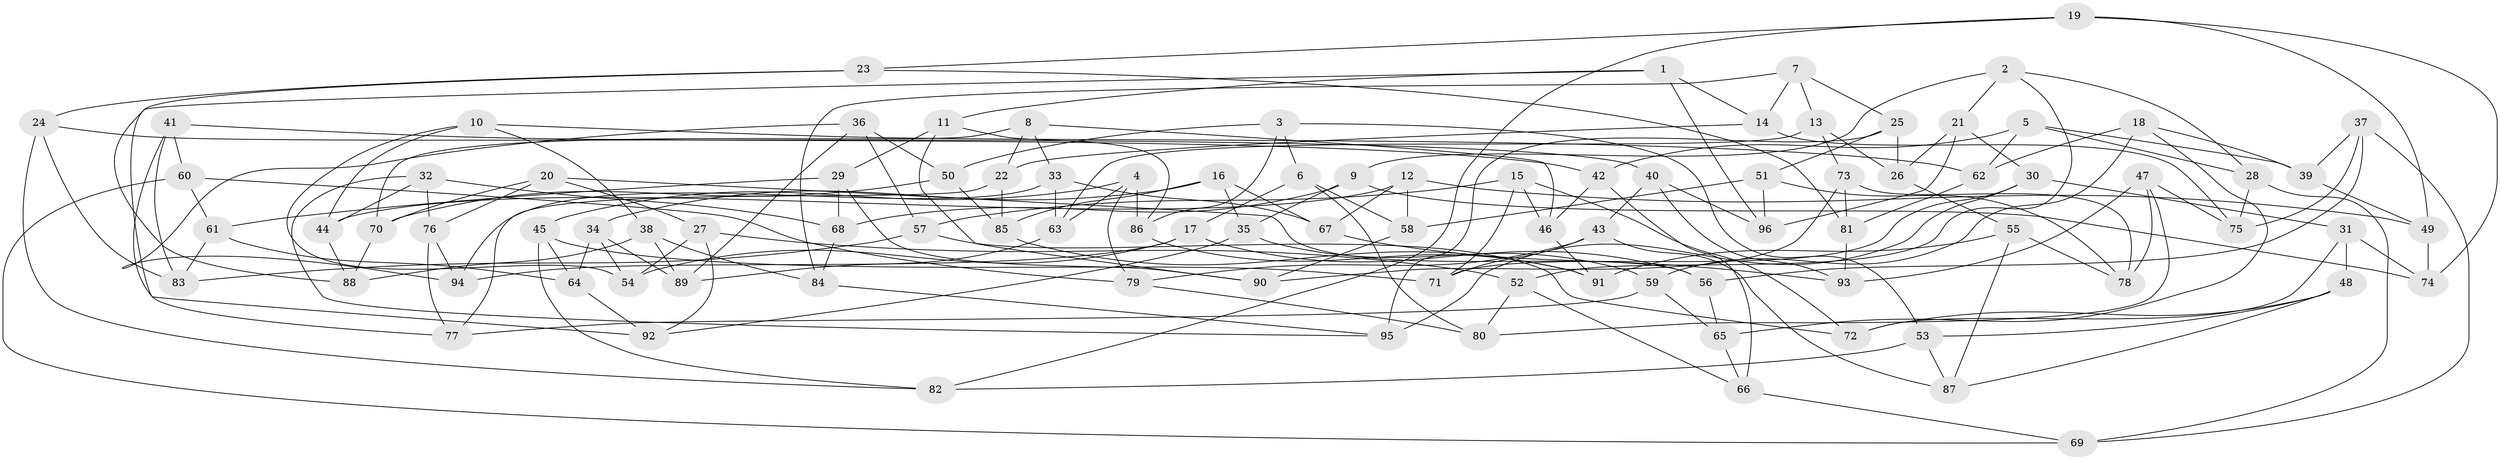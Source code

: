 // Generated by graph-tools (version 1.1) at 2025/11/02/27/25 16:11:49]
// undirected, 96 vertices, 192 edges
graph export_dot {
graph [start="1"]
  node [color=gray90,style=filled];
  1;
  2;
  3;
  4;
  5;
  6;
  7;
  8;
  9;
  10;
  11;
  12;
  13;
  14;
  15;
  16;
  17;
  18;
  19;
  20;
  21;
  22;
  23;
  24;
  25;
  26;
  27;
  28;
  29;
  30;
  31;
  32;
  33;
  34;
  35;
  36;
  37;
  38;
  39;
  40;
  41;
  42;
  43;
  44;
  45;
  46;
  47;
  48;
  49;
  50;
  51;
  52;
  53;
  54;
  55;
  56;
  57;
  58;
  59;
  60;
  61;
  62;
  63;
  64;
  65;
  66;
  67;
  68;
  69;
  70;
  71;
  72;
  73;
  74;
  75;
  76;
  77;
  78;
  79;
  80;
  81;
  82;
  83;
  84;
  85;
  86;
  87;
  88;
  89;
  90;
  91;
  92;
  93;
  94;
  95;
  96;
  1 -- 14;
  1 -- 11;
  1 -- 92;
  1 -- 96;
  2 -- 9;
  2 -- 52;
  2 -- 21;
  2 -- 28;
  3 -- 53;
  3 -- 86;
  3 -- 50;
  3 -- 6;
  4 -- 63;
  4 -- 45;
  4 -- 86;
  4 -- 79;
  5 -- 28;
  5 -- 39;
  5 -- 42;
  5 -- 62;
  6 -- 17;
  6 -- 58;
  6 -- 80;
  7 -- 14;
  7 -- 84;
  7 -- 13;
  7 -- 25;
  8 -- 46;
  8 -- 22;
  8 -- 70;
  8 -- 33;
  9 -- 74;
  9 -- 68;
  9 -- 35;
  10 -- 62;
  10 -- 38;
  10 -- 44;
  10 -- 54;
  11 -- 29;
  11 -- 86;
  11 -- 90;
  12 -- 44;
  12 -- 49;
  12 -- 67;
  12 -- 58;
  13 -- 26;
  13 -- 73;
  13 -- 63;
  14 -- 75;
  14 -- 22;
  15 -- 71;
  15 -- 57;
  15 -- 46;
  15 -- 72;
  16 -- 67;
  16 -- 35;
  16 -- 34;
  16 -- 85;
  17 -- 54;
  17 -- 94;
  17 -- 56;
  18 -- 62;
  18 -- 39;
  18 -- 65;
  18 -- 59;
  19 -- 74;
  19 -- 82;
  19 -- 49;
  19 -- 23;
  20 -- 76;
  20 -- 70;
  20 -- 56;
  20 -- 27;
  21 -- 30;
  21 -- 96;
  21 -- 26;
  22 -- 77;
  22 -- 85;
  23 -- 81;
  23 -- 24;
  23 -- 88;
  24 -- 83;
  24 -- 40;
  24 -- 82;
  25 -- 26;
  25 -- 51;
  25 -- 95;
  26 -- 55;
  27 -- 54;
  27 -- 52;
  27 -- 92;
  28 -- 69;
  28 -- 75;
  29 -- 68;
  29 -- 61;
  29 -- 90;
  30 -- 71;
  30 -- 95;
  30 -- 31;
  31 -- 48;
  31 -- 72;
  31 -- 74;
  32 -- 68;
  32 -- 44;
  32 -- 76;
  32 -- 95;
  33 -- 94;
  33 -- 67;
  33 -- 63;
  34 -- 54;
  34 -- 64;
  34 -- 89;
  35 -- 59;
  35 -- 92;
  36 -- 94;
  36 -- 57;
  36 -- 89;
  36 -- 50;
  37 -- 75;
  37 -- 56;
  37 -- 39;
  37 -- 69;
  38 -- 84;
  38 -- 88;
  38 -- 89;
  39 -- 49;
  40 -- 93;
  40 -- 96;
  40 -- 43;
  41 -- 77;
  41 -- 42;
  41 -- 60;
  41 -- 83;
  42 -- 66;
  42 -- 46;
  43 -- 87;
  43 -- 71;
  43 -- 79;
  44 -- 88;
  45 -- 82;
  45 -- 64;
  45 -- 71;
  46 -- 91;
  47 -- 78;
  47 -- 75;
  47 -- 80;
  47 -- 93;
  48 -- 53;
  48 -- 72;
  48 -- 87;
  49 -- 74;
  50 -- 70;
  50 -- 85;
  51 -- 96;
  51 -- 78;
  51 -- 58;
  52 -- 80;
  52 -- 66;
  53 -- 82;
  53 -- 87;
  55 -- 91;
  55 -- 87;
  55 -- 78;
  56 -- 65;
  57 -- 83;
  57 -- 72;
  58 -- 90;
  59 -- 65;
  59 -- 77;
  60 -- 79;
  60 -- 69;
  60 -- 61;
  61 -- 83;
  61 -- 64;
  62 -- 81;
  63 -- 89;
  64 -- 92;
  65 -- 66;
  66 -- 69;
  67 -- 93;
  68 -- 84;
  70 -- 88;
  73 -- 78;
  73 -- 90;
  73 -- 81;
  76 -- 77;
  76 -- 94;
  79 -- 80;
  81 -- 93;
  84 -- 95;
  85 -- 91;
  86 -- 91;
}
